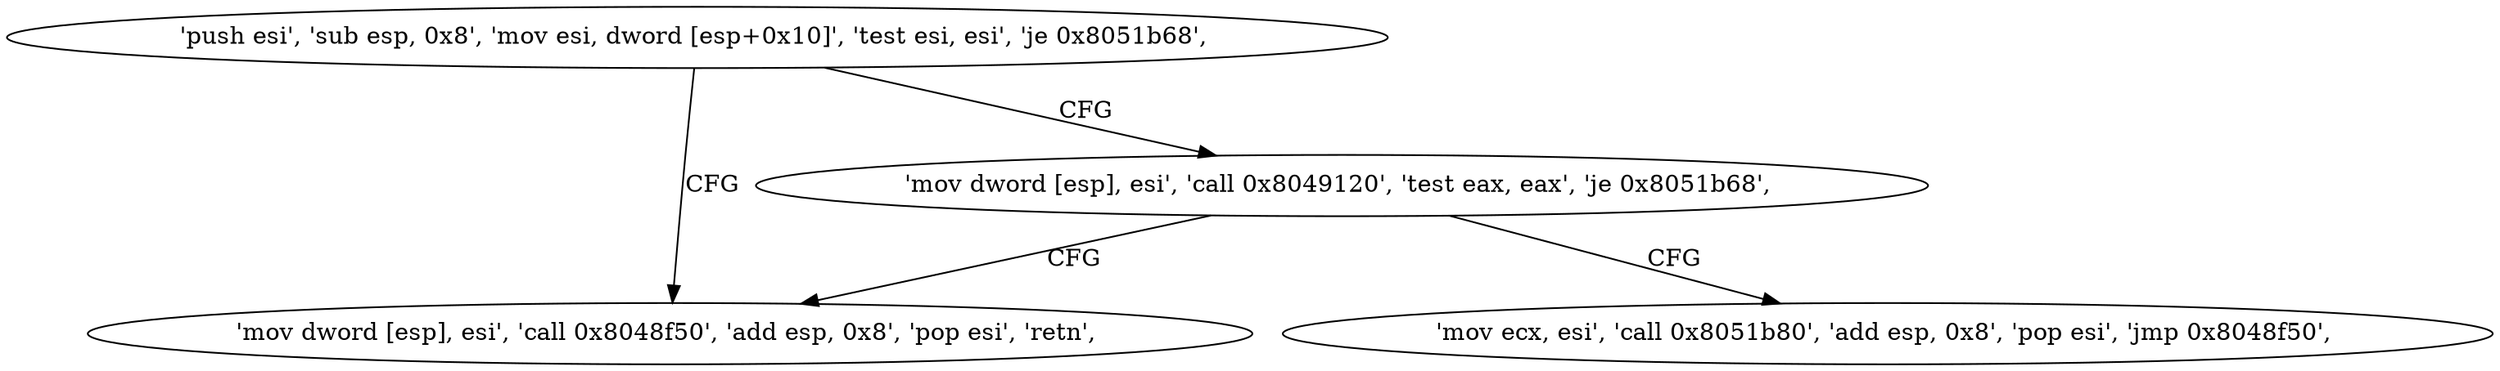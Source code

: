 digraph "func" {
"134552384" [label = "'push esi', 'sub esp, 0x8', 'mov esi, dword [esp+0x10]', 'test esi, esi', 'je 0x8051b68', " ]
"134552424" [label = "'mov dword [esp], esi', 'call 0x8048f50', 'add esp, 0x8', 'pop esi', 'retn', " ]
"134552396" [label = "'mov dword [esp], esi', 'call 0x8049120', 'test eax, eax', 'je 0x8051b68', " ]
"134552408" [label = "'mov ecx, esi', 'call 0x8051b80', 'add esp, 0x8', 'pop esi', 'jmp 0x8048f50', " ]
"134552384" -> "134552424" [ label = "CFG" ]
"134552384" -> "134552396" [ label = "CFG" ]
"134552396" -> "134552424" [ label = "CFG" ]
"134552396" -> "134552408" [ label = "CFG" ]
}

